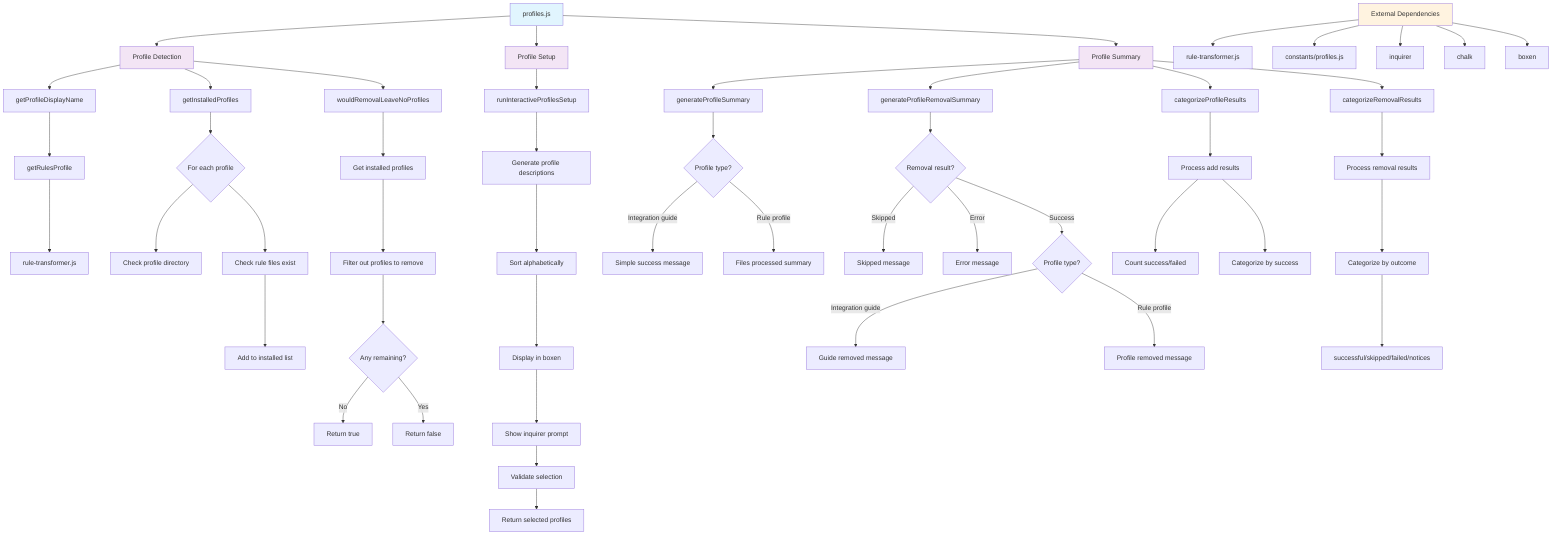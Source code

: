 graph TD
    A[profiles.js] --> B[Profile Detection]
    A --> C[Profile Setup]
    A --> D[Profile Summary]
    
    B --> E[getProfileDisplayName]
    B --> F[getInstalledProfiles]
    B --> G[wouldRemovalLeaveNoProfiles]
    
    C --> H[runInteractiveProfilesSetup]
    
    D --> I[generateProfileSummary]
    D --> J[generateProfileRemovalSummary]
    D --> K[categorizeProfileResults]
    D --> L[categorizeRemovalResults]
    
    E --> M[getRulesProfile]
    M --> N[rule-transformer.js]
    
    F --> O{For each profile}
    O --> P[Check profile directory]
    O --> Q[Check rule files exist]
    Q --> R[Add to installed list]
    
    G --> S[Get installed profiles]
    S --> T[Filter out profiles to remove]
    T --> U{Any remaining?}
    U -->|No| V[Return true]
    U -->|Yes| W[Return false]
    
    H --> X[Generate profile descriptions]
    X --> Y[Sort alphabetically]
    Y --> Z[Display in boxen]
    Z --> AA[Show inquirer prompt]
    AA --> BB[Validate selection]
    BB --> CC[Return selected profiles]
    
    I --> DD{Profile type?}
    DD -->|Integration guide| EE[Simple success message]
    DD -->|Rule profile| FF[Files processed summary]
    
    J --> GG{Removal result?}
    GG -->|Skipped| HH[Skipped message]
    GG -->|Error| II[Error message]
    GG -->|Success| JJ{Profile type?}
    JJ -->|Integration guide| KK[Guide removed message]
    JJ -->|Rule profile| LL[Profile removed message]
    
    K --> MM[Process add results]
    MM --> NN[Count success/failed]
    MM --> OO[Categorize by success]
    
    L --> PP[Process removal results]
    PP --> QQ[Categorize by outcome]
    QQ --> RR[successful/skipped/failed/notices]
    
    SS[External Dependencies] --> TT[rule-transformer.js]
    SS --> UU[constants/profiles.js]
    SS --> VV[inquirer]
    SS --> WW[chalk]
    SS --> XX[boxen]
    
    style A fill:#e1f5fe
    style B fill:#f3e5f5
    style C fill:#f3e5f5
    style D fill:#f3e5f5
    style SS fill:#fff3e0